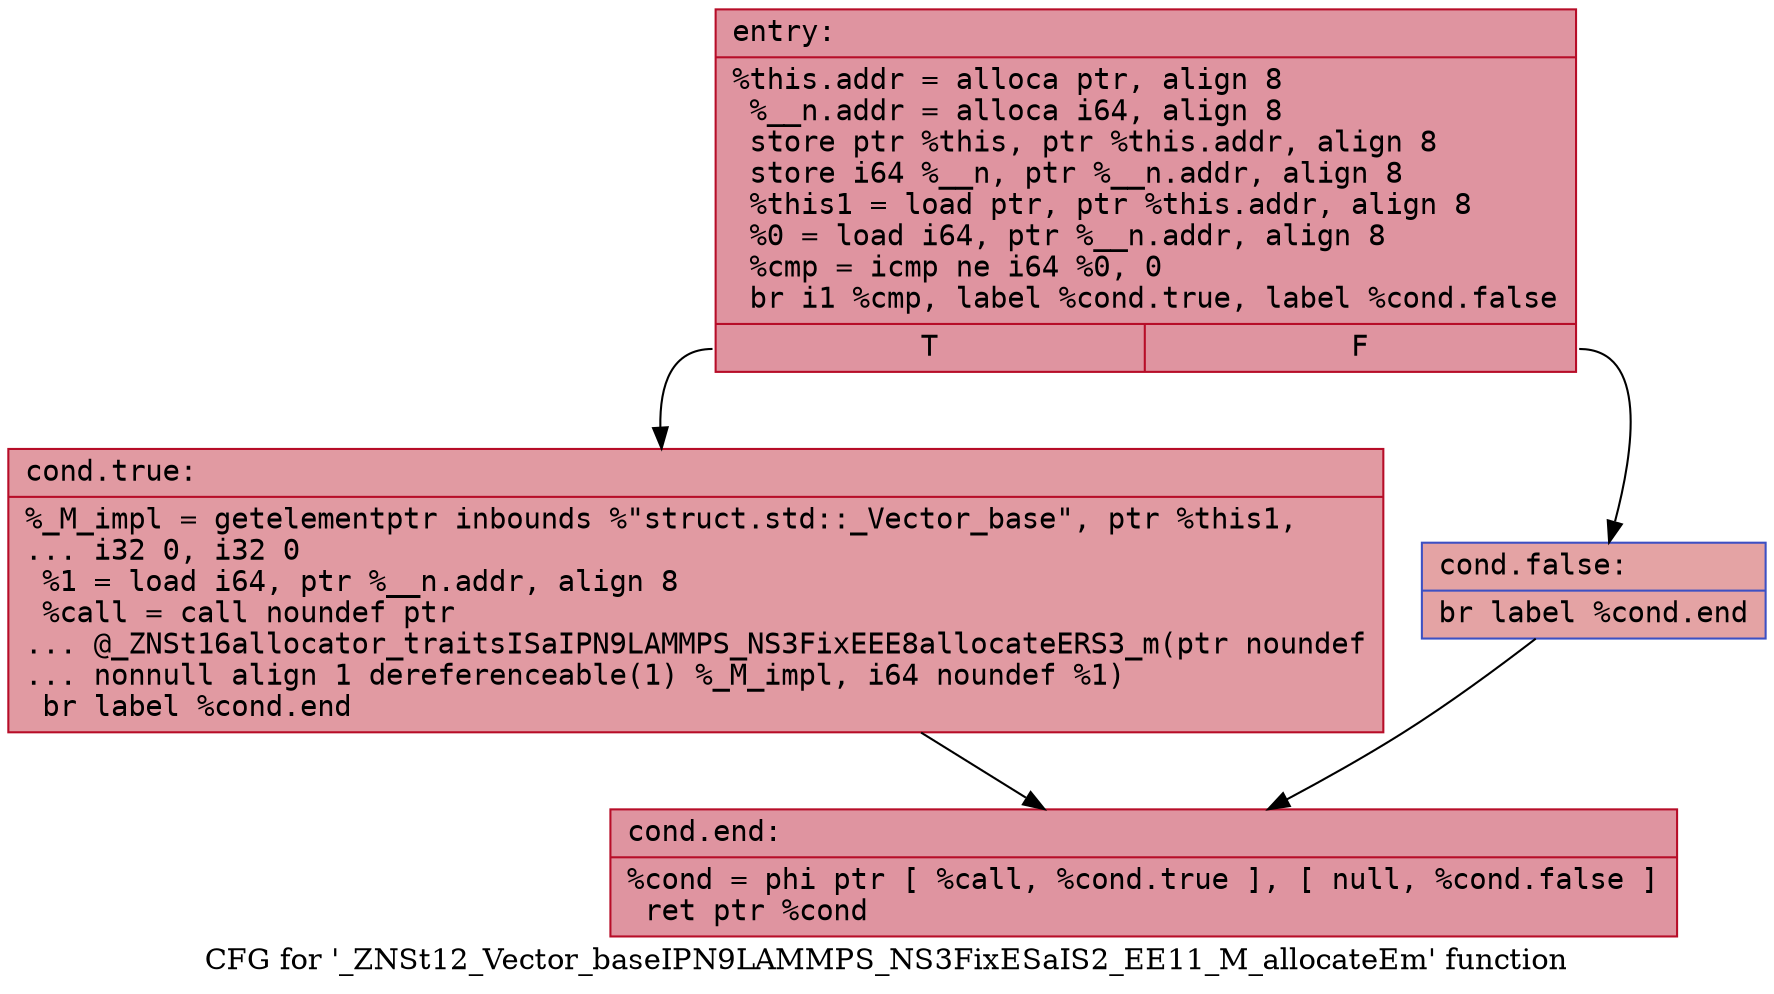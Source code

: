 digraph "CFG for '_ZNSt12_Vector_baseIPN9LAMMPS_NS3FixESaIS2_EE11_M_allocateEm' function" {
	label="CFG for '_ZNSt12_Vector_baseIPN9LAMMPS_NS3FixESaIS2_EE11_M_allocateEm' function";

	Node0x561f1651ed50 [shape=record,color="#b70d28ff", style=filled, fillcolor="#b70d2870" fontname="Courier",label="{entry:\l|  %this.addr = alloca ptr, align 8\l  %__n.addr = alloca i64, align 8\l  store ptr %this, ptr %this.addr, align 8\l  store i64 %__n, ptr %__n.addr, align 8\l  %this1 = load ptr, ptr %this.addr, align 8\l  %0 = load i64, ptr %__n.addr, align 8\l  %cmp = icmp ne i64 %0, 0\l  br i1 %cmp, label %cond.true, label %cond.false\l|{<s0>T|<s1>F}}"];
	Node0x561f1651ed50:s0 -> Node0x561f1651eda0[tooltip="entry -> cond.true\nProbability 62.50%" ];
	Node0x561f1651ed50:s1 -> Node0x561f1651f390[tooltip="entry -> cond.false\nProbability 37.50%" ];
	Node0x561f1651eda0 [shape=record,color="#b70d28ff", style=filled, fillcolor="#bb1b2c70" fontname="Courier",label="{cond.true:\l|  %_M_impl = getelementptr inbounds %\"struct.std::_Vector_base\", ptr %this1,\l... i32 0, i32 0\l  %1 = load i64, ptr %__n.addr, align 8\l  %call = call noundef ptr\l... @_ZNSt16allocator_traitsISaIPN9LAMMPS_NS3FixEEE8allocateERS3_m(ptr noundef\l... nonnull align 1 dereferenceable(1) %_M_impl, i64 noundef %1)\l  br label %cond.end\l}"];
	Node0x561f1651eda0 -> Node0x561f1651f680[tooltip="cond.true -> cond.end\nProbability 100.00%" ];
	Node0x561f1651f390 [shape=record,color="#3d50c3ff", style=filled, fillcolor="#c32e3170" fontname="Courier",label="{cond.false:\l|  br label %cond.end\l}"];
	Node0x561f1651f390 -> Node0x561f1651f680[tooltip="cond.false -> cond.end\nProbability 100.00%" ];
	Node0x561f1651f680 [shape=record,color="#b70d28ff", style=filled, fillcolor="#b70d2870" fontname="Courier",label="{cond.end:\l|  %cond = phi ptr [ %call, %cond.true ], [ null, %cond.false ]\l  ret ptr %cond\l}"];
}
